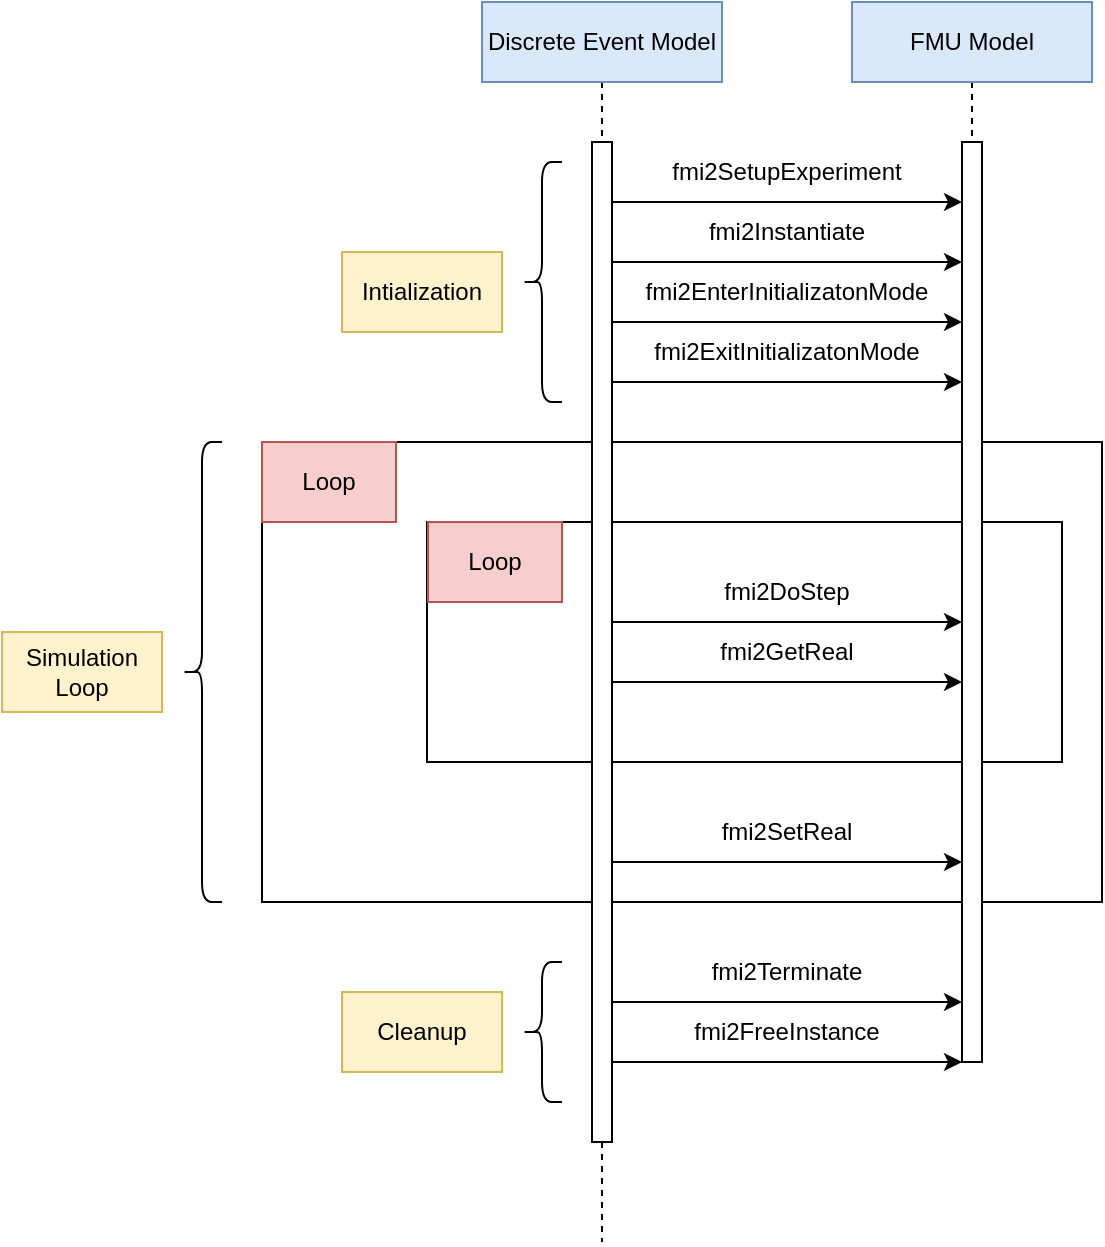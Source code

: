 <mxfile version="20.8.16" type="device"><diagram id="kgpKYQtTHZ0yAKxKKP6v" name="Page-1"><mxGraphModel dx="1434" dy="844" grid="1" gridSize="10" guides="1" tooltips="1" connect="1" arrows="1" fold="1" page="1" pageScale="1" pageWidth="850" pageHeight="1100" math="0" shadow="0"><root><mxCell id="0"/><mxCell id="1" parent="0"/><mxCell id="_V7-dwHX5_luk8ZkV0SR-51" value="" style="rounded=0;whiteSpace=wrap;html=1;" vertex="1" parent="1"><mxGeometry x="180" y="660" width="420" height="230" as="geometry"/></mxCell><mxCell id="_V7-dwHX5_luk8ZkV0SR-44" value="" style="rounded=0;whiteSpace=wrap;html=1;" vertex="1" parent="1"><mxGeometry x="262.5" y="700" width="317.5" height="120" as="geometry"/></mxCell><mxCell id="_V7-dwHX5_luk8ZkV0SR-11" value="fmi2Instantiate" style="text;html=1;strokeColor=none;fillColor=none;align=center;verticalAlign=middle;whiteSpace=wrap;rounded=0;" vertex="1" parent="1"><mxGeometry x="355" y="540" width="175" height="30" as="geometry"/></mxCell><mxCell id="_V7-dwHX5_luk8ZkV0SR-13" value="fmi2SetupExperiment" style="text;html=1;strokeColor=none;fillColor=none;align=center;verticalAlign=middle;whiteSpace=wrap;rounded=0;" vertex="1" parent="1"><mxGeometry x="355" y="510" width="175" height="30" as="geometry"/></mxCell><mxCell id="_V7-dwHX5_luk8ZkV0SR-12" value="fmi2EnterInitializatonMode" style="text;html=1;strokeColor=none;fillColor=none;align=center;verticalAlign=middle;whiteSpace=wrap;rounded=0;" vertex="1" parent="1"><mxGeometry x="355" y="570" width="175" height="30" as="geometry"/></mxCell><mxCell id="_V7-dwHX5_luk8ZkV0SR-25" style="edgeStyle=orthogonalEdgeStyle;rounded=0;orthogonalLoop=1;jettySize=auto;html=1;exitX=0.5;exitY=1;exitDx=0;exitDy=0;entryX=0.5;entryY=0;entryDx=0;entryDy=0;endArrow=none;endFill=0;dashed=1;" edge="1" parent="1" source="_V7-dwHX5_luk8ZkV0SR-21" target="_V7-dwHX5_luk8ZkV0SR-22"><mxGeometry relative="1" as="geometry"/></mxCell><mxCell id="_V7-dwHX5_luk8ZkV0SR-21" value="Discrete Event Model" style="rounded=0;whiteSpace=wrap;html=1;fillColor=#dae8fc;strokeColor=#6c8ebf;" vertex="1" parent="1"><mxGeometry x="290" y="440" width="120" height="40" as="geometry"/></mxCell><mxCell id="_V7-dwHX5_luk8ZkV0SR-65" style="edgeStyle=orthogonalEdgeStyle;rounded=0;orthogonalLoop=1;jettySize=auto;html=1;dashed=1;endArrow=none;endFill=0;" edge="1" parent="1" source="_V7-dwHX5_luk8ZkV0SR-22"><mxGeometry relative="1" as="geometry"><mxPoint x="350" y="1060" as="targetPoint"/></mxGeometry></mxCell><mxCell id="_V7-dwHX5_luk8ZkV0SR-22" value="" style="rounded=0;whiteSpace=wrap;html=1;" vertex="1" parent="1"><mxGeometry x="345" y="510" width="10" height="500" as="geometry"/></mxCell><mxCell id="_V7-dwHX5_luk8ZkV0SR-23" value="" style="rounded=0;whiteSpace=wrap;html=1;" vertex="1" parent="1"><mxGeometry x="530" y="510" width="10" height="460" as="geometry"/></mxCell><mxCell id="_V7-dwHX5_luk8ZkV0SR-27" style="edgeStyle=orthogonalEdgeStyle;rounded=0;orthogonalLoop=1;jettySize=auto;html=1;exitX=0.5;exitY=1;exitDx=0;exitDy=0;entryX=0.5;entryY=0;entryDx=0;entryDy=0;dashed=1;endArrow=none;endFill=0;" edge="1" parent="1" source="_V7-dwHX5_luk8ZkV0SR-26" target="_V7-dwHX5_luk8ZkV0SR-23"><mxGeometry relative="1" as="geometry"/></mxCell><mxCell id="_V7-dwHX5_luk8ZkV0SR-26" value="FMU Model" style="rounded=0;whiteSpace=wrap;html=1;fillColor=#dae8fc;strokeColor=#6c8ebf;" vertex="1" parent="1"><mxGeometry x="475" y="440" width="120" height="40" as="geometry"/></mxCell><mxCell id="_V7-dwHX5_luk8ZkV0SR-29" style="edgeStyle=orthogonalEdgeStyle;rounded=0;orthogonalLoop=1;jettySize=auto;html=1;exitX=1;exitY=0.25;exitDx=0;exitDy=0;entryX=0;entryY=0.25;entryDx=0;entryDy=0;" edge="1" parent="1"><mxGeometry relative="1" as="geometry"><mxPoint x="355" y="540" as="sourcePoint"/><mxPoint x="530" y="540" as="targetPoint"/></mxGeometry></mxCell><mxCell id="_V7-dwHX5_luk8ZkV0SR-30" style="edgeStyle=orthogonalEdgeStyle;rounded=0;orthogonalLoop=1;jettySize=auto;html=1;exitX=1;exitY=0.25;exitDx=0;exitDy=0;entryX=0;entryY=0.25;entryDx=0;entryDy=0;" edge="1" parent="1"><mxGeometry relative="1" as="geometry"><mxPoint x="355" y="570" as="sourcePoint"/><mxPoint x="530" y="570" as="targetPoint"/></mxGeometry></mxCell><mxCell id="_V7-dwHX5_luk8ZkV0SR-33" style="edgeStyle=orthogonalEdgeStyle;rounded=0;orthogonalLoop=1;jettySize=auto;html=1;exitX=1;exitY=0.25;exitDx=0;exitDy=0;entryX=0;entryY=0.25;entryDx=0;entryDy=0;" edge="1" parent="1"><mxGeometry relative="1" as="geometry"><mxPoint x="355" y="600" as="sourcePoint"/><mxPoint x="530" y="600" as="targetPoint"/></mxGeometry></mxCell><mxCell id="_V7-dwHX5_luk8ZkV0SR-34" style="edgeStyle=orthogonalEdgeStyle;rounded=0;orthogonalLoop=1;jettySize=auto;html=1;exitX=1;exitY=0.25;exitDx=0;exitDy=0;entryX=0;entryY=0.25;entryDx=0;entryDy=0;" edge="1" parent="1"><mxGeometry relative="1" as="geometry"><mxPoint x="355.0" y="630" as="sourcePoint"/><mxPoint x="530.0" y="630" as="targetPoint"/></mxGeometry></mxCell><mxCell id="_V7-dwHX5_luk8ZkV0SR-35" value="fmi2ExitInitializatonMode" style="text;html=1;strokeColor=none;fillColor=none;align=center;verticalAlign=middle;whiteSpace=wrap;rounded=0;" vertex="1" parent="1"><mxGeometry x="355" y="600" width="175" height="30" as="geometry"/></mxCell><mxCell id="_V7-dwHX5_luk8ZkV0SR-36" value="" style="shape=curlyBracket;whiteSpace=wrap;html=1;rounded=1;labelPosition=left;verticalLabelPosition=middle;align=right;verticalAlign=middle;" vertex="1" parent="1"><mxGeometry x="310" y="520" width="20" height="120" as="geometry"/></mxCell><mxCell id="_V7-dwHX5_luk8ZkV0SR-39" value="Intialization" style="rounded=0;whiteSpace=wrap;html=1;fillColor=#fff2cc;strokeColor=#d6b656;" vertex="1" parent="1"><mxGeometry x="220" y="565" width="80" height="40" as="geometry"/></mxCell><mxCell id="_V7-dwHX5_luk8ZkV0SR-40" style="edgeStyle=orthogonalEdgeStyle;rounded=0;orthogonalLoop=1;jettySize=auto;html=1;exitX=1;exitY=0.25;exitDx=0;exitDy=0;entryX=0;entryY=0.25;entryDx=0;entryDy=0;" edge="1" parent="1"><mxGeometry relative="1" as="geometry"><mxPoint x="355" y="750" as="sourcePoint"/><mxPoint x="530" y="750" as="targetPoint"/></mxGeometry></mxCell><mxCell id="_V7-dwHX5_luk8ZkV0SR-41" style="edgeStyle=orthogonalEdgeStyle;rounded=0;orthogonalLoop=1;jettySize=auto;html=1;exitX=1;exitY=0.25;exitDx=0;exitDy=0;entryX=0;entryY=0.25;entryDx=0;entryDy=0;" edge="1" parent="1"><mxGeometry relative="1" as="geometry"><mxPoint x="355" y="780" as="sourcePoint"/><mxPoint x="530" y="780" as="targetPoint"/></mxGeometry></mxCell><mxCell id="_V7-dwHX5_luk8ZkV0SR-42" value="fmi2DoStep" style="text;html=1;strokeColor=none;fillColor=none;align=center;verticalAlign=middle;whiteSpace=wrap;rounded=0;" vertex="1" parent="1"><mxGeometry x="355" y="720" width="175" height="30" as="geometry"/></mxCell><mxCell id="_V7-dwHX5_luk8ZkV0SR-43" value="fmi2GetReal" style="text;html=1;strokeColor=none;fillColor=none;align=center;verticalAlign=middle;whiteSpace=wrap;rounded=0;" vertex="1" parent="1"><mxGeometry x="355" y="750" width="175" height="30" as="geometry"/></mxCell><mxCell id="_V7-dwHX5_luk8ZkV0SR-46" value="Loop" style="rounded=0;whiteSpace=wrap;html=1;fillColor=#f8cecc;strokeColor=#b85450;" vertex="1" parent="1"><mxGeometry x="263" y="700" width="67" height="40" as="geometry"/></mxCell><mxCell id="_V7-dwHX5_luk8ZkV0SR-47" value="fmi2SetReal" style="text;html=1;strokeColor=none;fillColor=none;align=center;verticalAlign=middle;whiteSpace=wrap;rounded=0;" vertex="1" parent="1"><mxGeometry x="355" y="840" width="175" height="30" as="geometry"/></mxCell><mxCell id="_V7-dwHX5_luk8ZkV0SR-48" style="edgeStyle=orthogonalEdgeStyle;rounded=0;orthogonalLoop=1;jettySize=auto;html=1;exitX=1;exitY=0.25;exitDx=0;exitDy=0;entryX=0;entryY=0.25;entryDx=0;entryDy=0;" edge="1" parent="1"><mxGeometry relative="1" as="geometry"><mxPoint x="355" y="870" as="sourcePoint"/><mxPoint x="530" y="870" as="targetPoint"/></mxGeometry></mxCell><mxCell id="_V7-dwHX5_luk8ZkV0SR-52" value="Loop" style="rounded=0;whiteSpace=wrap;html=1;fillColor=#f8cecc;strokeColor=#b85450;" vertex="1" parent="1"><mxGeometry x="180" y="660" width="67" height="40" as="geometry"/></mxCell><mxCell id="_V7-dwHX5_luk8ZkV0SR-53" value="" style="shape=curlyBracket;whiteSpace=wrap;html=1;rounded=1;labelPosition=left;verticalLabelPosition=middle;align=right;verticalAlign=middle;" vertex="1" parent="1"><mxGeometry x="140" y="660" width="20" height="230" as="geometry"/></mxCell><mxCell id="_V7-dwHX5_luk8ZkV0SR-54" value="Simulation Loop" style="rounded=0;whiteSpace=wrap;html=1;fillColor=#fff2cc;strokeColor=#d6b656;" vertex="1" parent="1"><mxGeometry x="50" y="755" width="80" height="40" as="geometry"/></mxCell><mxCell id="_V7-dwHX5_luk8ZkV0SR-56" style="edgeStyle=orthogonalEdgeStyle;rounded=0;orthogonalLoop=1;jettySize=auto;html=1;exitX=1;exitY=0.25;exitDx=0;exitDy=0;entryX=0;entryY=0.25;entryDx=0;entryDy=0;" edge="1" parent="1"><mxGeometry relative="1" as="geometry"><mxPoint x="355" y="940" as="sourcePoint"/><mxPoint x="530" y="940" as="targetPoint"/></mxGeometry></mxCell><mxCell id="_V7-dwHX5_luk8ZkV0SR-57" value="fmi2Terminate" style="text;html=1;strokeColor=none;fillColor=none;align=center;verticalAlign=middle;whiteSpace=wrap;rounded=0;" vertex="1" parent="1"><mxGeometry x="355" y="910" width="175" height="30" as="geometry"/></mxCell><mxCell id="_V7-dwHX5_luk8ZkV0SR-58" style="edgeStyle=orthogonalEdgeStyle;rounded=0;orthogonalLoop=1;jettySize=auto;html=1;exitX=1;exitY=0.25;exitDx=0;exitDy=0;entryX=0;entryY=0.25;entryDx=0;entryDy=0;" edge="1" parent="1"><mxGeometry relative="1" as="geometry"><mxPoint x="355" y="970" as="sourcePoint"/><mxPoint x="530" y="970" as="targetPoint"/></mxGeometry></mxCell><mxCell id="_V7-dwHX5_luk8ZkV0SR-59" value="fmi2FreeInstance" style="text;html=1;strokeColor=none;fillColor=none;align=center;verticalAlign=middle;whiteSpace=wrap;rounded=0;" vertex="1" parent="1"><mxGeometry x="355" y="940" width="175" height="30" as="geometry"/></mxCell><mxCell id="_V7-dwHX5_luk8ZkV0SR-62" value="" style="shape=curlyBracket;whiteSpace=wrap;html=1;rounded=1;labelPosition=left;verticalLabelPosition=middle;align=right;verticalAlign=middle;" vertex="1" parent="1"><mxGeometry x="310" y="920" width="20" height="70" as="geometry"/></mxCell><mxCell id="_V7-dwHX5_luk8ZkV0SR-63" value="Cleanup" style="rounded=0;whiteSpace=wrap;html=1;fillColor=#fff2cc;strokeColor=#d6b656;" vertex="1" parent="1"><mxGeometry x="220" y="935" width="80" height="40" as="geometry"/></mxCell></root></mxGraphModel></diagram></mxfile>